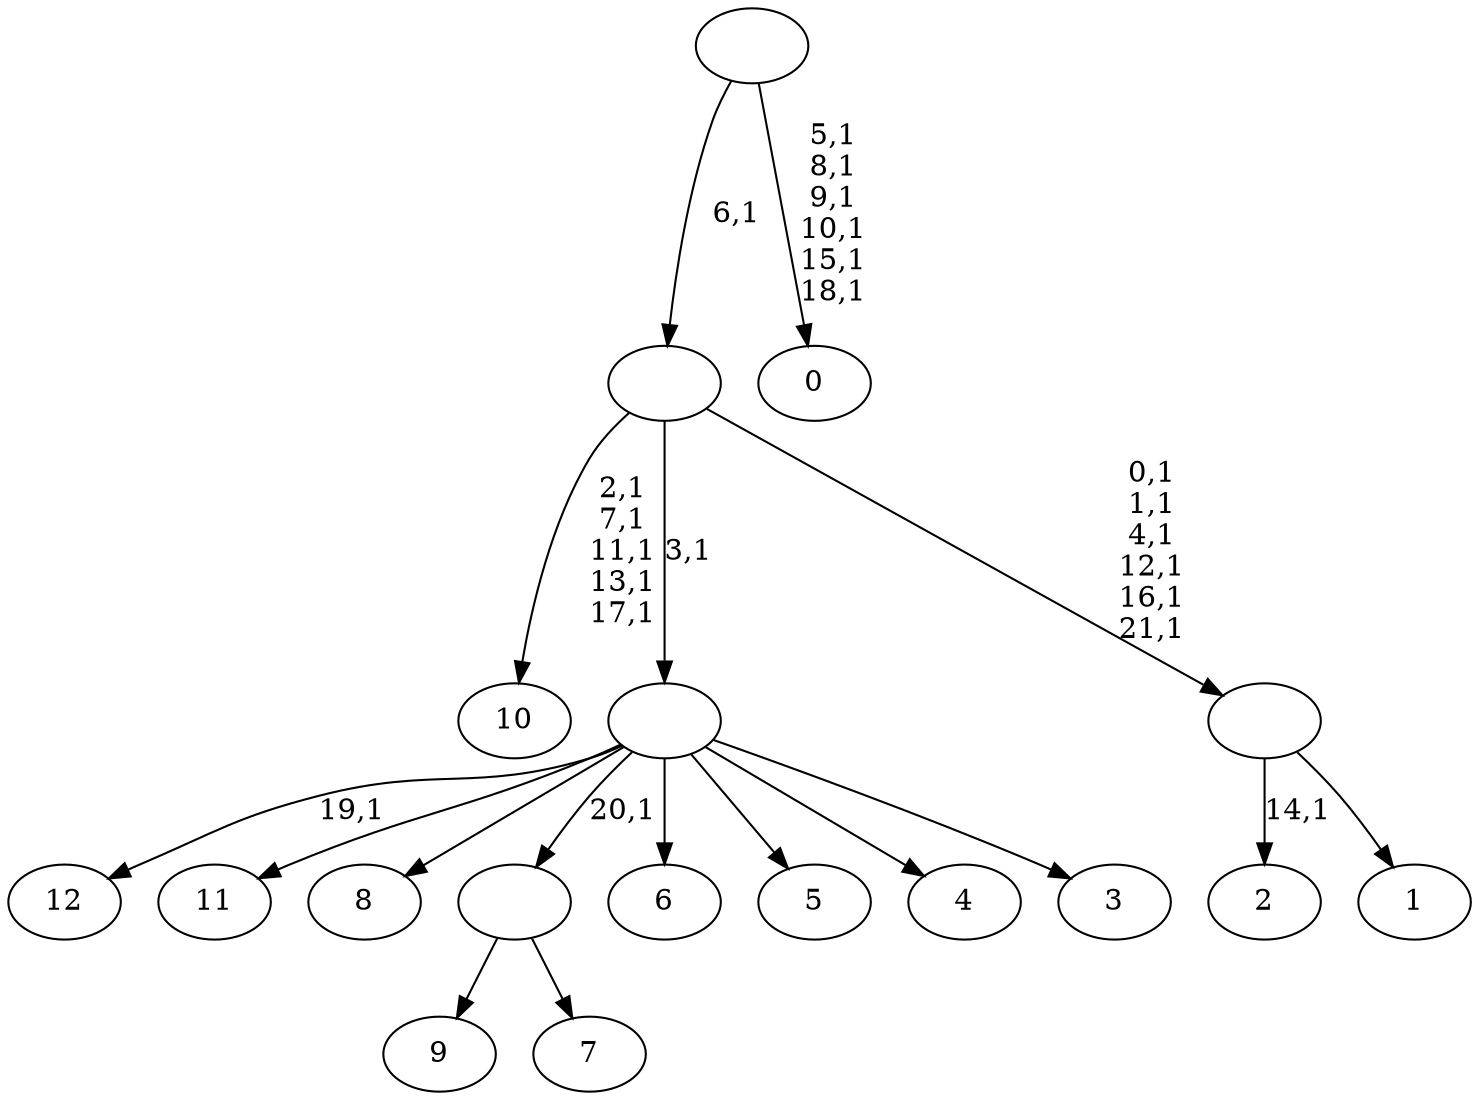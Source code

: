 digraph T {
	35 [label="12"]
	33 [label="11"]
	32 [label="10"]
	26 [label="9"]
	25 [label="8"]
	24 [label="7"]
	23 [label=""]
	22 [label="6"]
	21 [label="5"]
	20 [label="4"]
	19 [label="3"]
	18 [label=""]
	17 [label="2"]
	15 [label="1"]
	14 [label=""]
	8 [label=""]
	7 [label="0"]
	0 [label=""]
	23 -> 26 [label=""]
	23 -> 24 [label=""]
	18 -> 35 [label="19,1"]
	18 -> 33 [label=""]
	18 -> 25 [label=""]
	18 -> 23 [label="20,1"]
	18 -> 22 [label=""]
	18 -> 21 [label=""]
	18 -> 20 [label=""]
	18 -> 19 [label=""]
	14 -> 17 [label="14,1"]
	14 -> 15 [label=""]
	8 -> 14 [label="0,1\n1,1\n4,1\n12,1\n16,1\n21,1"]
	8 -> 32 [label="2,1\n7,1\n11,1\n13,1\n17,1"]
	8 -> 18 [label="3,1"]
	0 -> 7 [label="5,1\n8,1\n9,1\n10,1\n15,1\n18,1"]
	0 -> 8 [label="6,1"]
}
